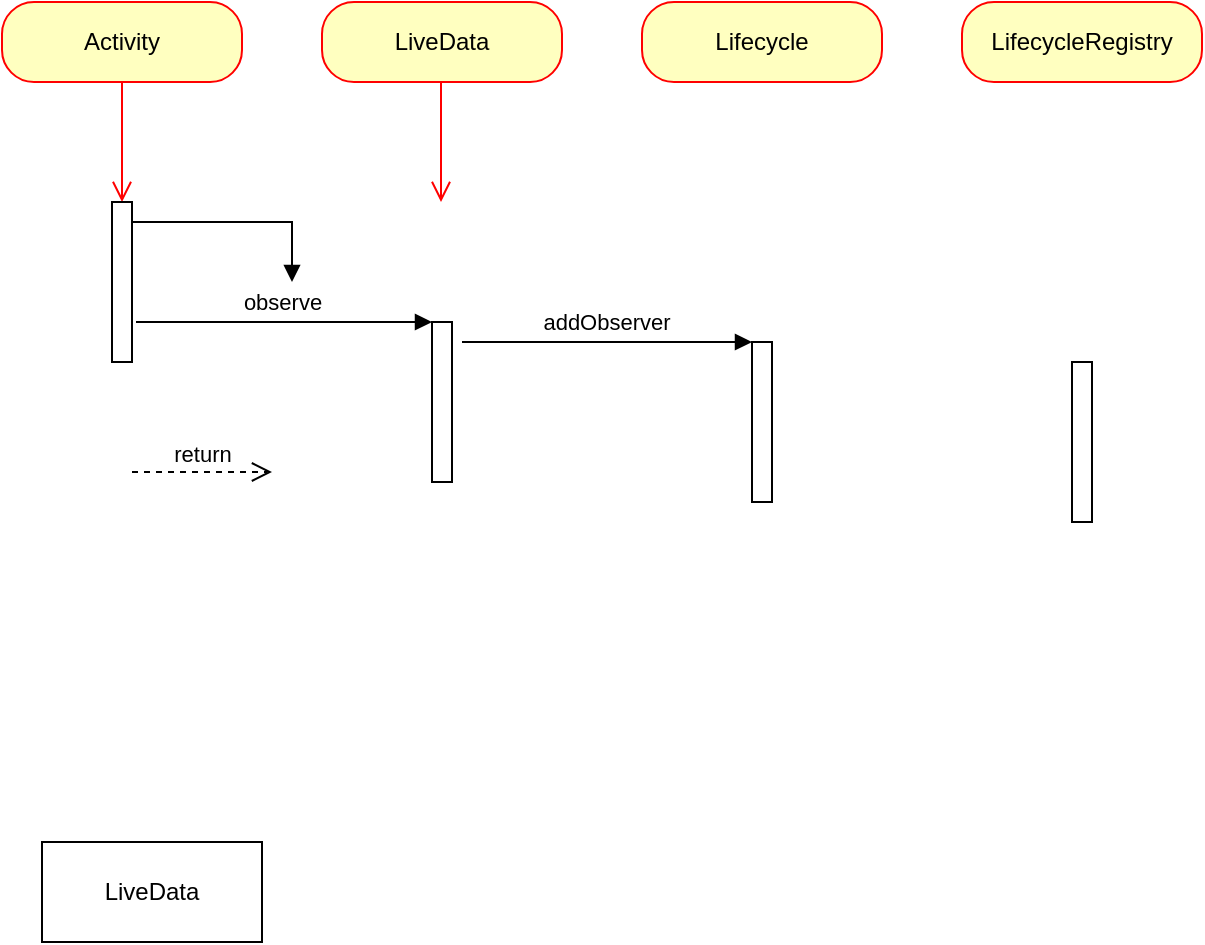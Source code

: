 <mxfile version="21.6.3" type="device">
  <diagram name="第 1 页" id="L-JVetvMrMON6uKtn_w6">
    <mxGraphModel dx="1221" dy="636" grid="1" gridSize="10" guides="1" tooltips="1" connect="1" arrows="1" fold="1" page="1" pageScale="1" pageWidth="827" pageHeight="1169" math="0" shadow="0">
      <root>
        <mxCell id="0" />
        <mxCell id="1" parent="0" />
        <mxCell id="HI9sc4WMB_0Qx-DlLvWD-1" value="Activity" style="rounded=1;whiteSpace=wrap;html=1;arcSize=40;fontColor=#000000;fillColor=#ffffc0;strokeColor=#ff0000;" vertex="1" parent="1">
          <mxGeometry x="40" y="40" width="120" height="40" as="geometry" />
        </mxCell>
        <mxCell id="HI9sc4WMB_0Qx-DlLvWD-2" value="" style="edgeStyle=orthogonalEdgeStyle;html=1;verticalAlign=bottom;endArrow=open;endSize=8;strokeColor=#ff0000;rounded=0;" edge="1" source="HI9sc4WMB_0Qx-DlLvWD-1" parent="1">
          <mxGeometry relative="1" as="geometry">
            <mxPoint x="100" y="140" as="targetPoint" />
          </mxGeometry>
        </mxCell>
        <mxCell id="HI9sc4WMB_0Qx-DlLvWD-3" value="LiveData" style="rounded=1;whiteSpace=wrap;html=1;arcSize=40;fontColor=#000000;fillColor=#ffffc0;strokeColor=#ff0000;" vertex="1" parent="1">
          <mxGeometry x="200" y="40" width="120" height="40" as="geometry" />
        </mxCell>
        <mxCell id="HI9sc4WMB_0Qx-DlLvWD-4" value="Lifecycle" style="rounded=1;whiteSpace=wrap;html=1;arcSize=40;fontColor=#000000;fillColor=#ffffc0;strokeColor=#ff0000;" vertex="1" parent="1">
          <mxGeometry x="360" y="40" width="120" height="40" as="geometry" />
        </mxCell>
        <mxCell id="HI9sc4WMB_0Qx-DlLvWD-5" value="" style="html=1;points=[];perimeter=orthogonalPerimeter;outlineConnect=0;targetShapes=umlLifeline;portConstraint=eastwest;newEdgeStyle={&quot;edgeStyle&quot;:&quot;elbowEdgeStyle&quot;,&quot;elbow&quot;:&quot;vertical&quot;,&quot;curved&quot;:0,&quot;rounded&quot;:0};" vertex="1" parent="1">
          <mxGeometry x="95" y="140" width="10" height="80" as="geometry" />
        </mxCell>
        <mxCell id="HI9sc4WMB_0Qx-DlLvWD-6" value="" style="html=1;verticalAlign=bottom;endArrow=none;edgeStyle=elbowEdgeStyle;elbow=vertical;curved=0;rounded=0;strokeColor=default;startArrow=block;startFill=1;endFill=0;" edge="1" parent="1">
          <mxGeometry relative="1" as="geometry">
            <mxPoint x="255" y="200" as="sourcePoint" />
            <mxPoint x="107" y="200" as="targetPoint" />
          </mxGeometry>
        </mxCell>
        <mxCell id="HI9sc4WMB_0Qx-DlLvWD-12" value="observe" style="edgeLabel;html=1;align=center;verticalAlign=middle;resizable=0;points=[];" vertex="1" connectable="0" parent="HI9sc4WMB_0Qx-DlLvWD-6">
          <mxGeometry x="0.234" y="3" relative="1" as="geometry">
            <mxPoint x="16" y="-13" as="offset" />
          </mxGeometry>
        </mxCell>
        <mxCell id="HI9sc4WMB_0Qx-DlLvWD-7" value="return" style="html=1;verticalAlign=bottom;endArrow=open;dashed=1;endSize=8;edgeStyle=elbowEdgeStyle;elbow=vertical;curved=0;rounded=0;" edge="1" parent="1">
          <mxGeometry relative="1" as="geometry">
            <mxPoint x="175" y="275" as="targetPoint" />
            <mxPoint x="105" y="275" as="sourcePoint" />
          </mxGeometry>
        </mxCell>
        <mxCell id="HI9sc4WMB_0Qx-DlLvWD-8" value="" style="html=1;points=[];perimeter=orthogonalPerimeter;outlineConnect=0;targetShapes=umlLifeline;portConstraint=eastwest;newEdgeStyle={&quot;edgeStyle&quot;:&quot;elbowEdgeStyle&quot;,&quot;elbow&quot;:&quot;vertical&quot;,&quot;curved&quot;:0,&quot;rounded&quot;:0};" vertex="1" parent="1">
          <mxGeometry x="255" y="200" width="10" height="80" as="geometry" />
        </mxCell>
        <mxCell id="HI9sc4WMB_0Qx-DlLvWD-11" value="" style="edgeStyle=orthogonalEdgeStyle;html=1;verticalAlign=bottom;endArrow=open;endSize=8;strokeColor=#ff0000;rounded=0;" edge="1" parent="1">
          <mxGeometry relative="1" as="geometry">
            <mxPoint x="259.5" y="140" as="targetPoint" />
            <mxPoint x="259.5" y="80" as="sourcePoint" />
          </mxGeometry>
        </mxCell>
        <mxCell id="HI9sc4WMB_0Qx-DlLvWD-13" value="" style="html=1;points=[];perimeter=orthogonalPerimeter;outlineConnect=0;targetShapes=umlLifeline;portConstraint=eastwest;newEdgeStyle={&quot;edgeStyle&quot;:&quot;elbowEdgeStyle&quot;,&quot;elbow&quot;:&quot;vertical&quot;,&quot;curved&quot;:0,&quot;rounded&quot;:0};" vertex="1" parent="1">
          <mxGeometry x="415" y="210" width="10" height="80" as="geometry" />
        </mxCell>
        <mxCell id="HI9sc4WMB_0Qx-DlLvWD-14" value="" style="html=1;verticalAlign=bottom;endArrow=none;edgeStyle=elbowEdgeStyle;elbow=vertical;curved=0;rounded=0;strokeColor=default;startArrow=block;startFill=1;endFill=0;" edge="1" parent="1">
          <mxGeometry relative="1" as="geometry">
            <mxPoint x="415" y="210" as="sourcePoint" />
            <mxPoint x="270" y="210" as="targetPoint" />
          </mxGeometry>
        </mxCell>
        <mxCell id="HI9sc4WMB_0Qx-DlLvWD-15" value="addObserver" style="edgeLabel;html=1;align=center;verticalAlign=middle;resizable=0;points=[];" vertex="1" connectable="0" parent="HI9sc4WMB_0Qx-DlLvWD-14">
          <mxGeometry x="0.234" y="3" relative="1" as="geometry">
            <mxPoint x="16" y="-13" as="offset" />
          </mxGeometry>
        </mxCell>
        <mxCell id="HI9sc4WMB_0Qx-DlLvWD-16" value="LifecycleRegistry" style="rounded=1;whiteSpace=wrap;html=1;arcSize=40;fontColor=#000000;fillColor=#ffffc0;strokeColor=#ff0000;" vertex="1" parent="1">
          <mxGeometry x="520" y="40" width="120" height="40" as="geometry" />
        </mxCell>
        <mxCell id="HI9sc4WMB_0Qx-DlLvWD-17" value="" style="html=1;points=[];perimeter=orthogonalPerimeter;outlineConnect=0;targetShapes=umlLifeline;portConstraint=eastwest;newEdgeStyle={&quot;edgeStyle&quot;:&quot;elbowEdgeStyle&quot;,&quot;elbow&quot;:&quot;vertical&quot;,&quot;curved&quot;:0,&quot;rounded&quot;:0};" vertex="1" parent="1">
          <mxGeometry x="575" y="220" width="10" height="80" as="geometry" />
        </mxCell>
        <mxCell id="HI9sc4WMB_0Qx-DlLvWD-18" value="LiveData" style="html=1;whiteSpace=wrap;" vertex="1" parent="1">
          <mxGeometry x="60" y="460" width="110" height="50" as="geometry" />
        </mxCell>
        <mxCell id="HI9sc4WMB_0Qx-DlLvWD-19" value="" style="html=1;verticalAlign=bottom;endArrow=block;edgeStyle=elbowEdgeStyle;elbow=vertical;curved=0;rounded=0;" edge="1" parent="1">
          <mxGeometry y="-20" width="80" relative="1" as="geometry">
            <mxPoint x="105" y="150" as="sourcePoint" />
            <mxPoint x="185" y="180" as="targetPoint" />
            <Array as="points">
              <mxPoint x="150" y="150" />
            </Array>
            <mxPoint as="offset" />
          </mxGeometry>
        </mxCell>
      </root>
    </mxGraphModel>
  </diagram>
</mxfile>

